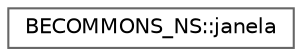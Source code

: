 digraph "Gráfico de Hierarquia de Classes"
{
 // LATEX_PDF_SIZE
  bgcolor="transparent";
  edge [fontname=Helvetica,fontsize=10,labelfontname=Helvetica,labelfontsize=10];
  node [fontname=Helvetica,fontsize=10,shape=box,height=0.2,width=0.4];
  rankdir="LR";
  Node0 [id="Node000000",label="BECOMMONS_NS::janela",height=0.2,width=0.4,color="grey40", fillcolor="white", style="filled",URL="$structBECOMMONS__NS_1_1janela.html",tooltip="facilita o uso da janela glfw"];
}
